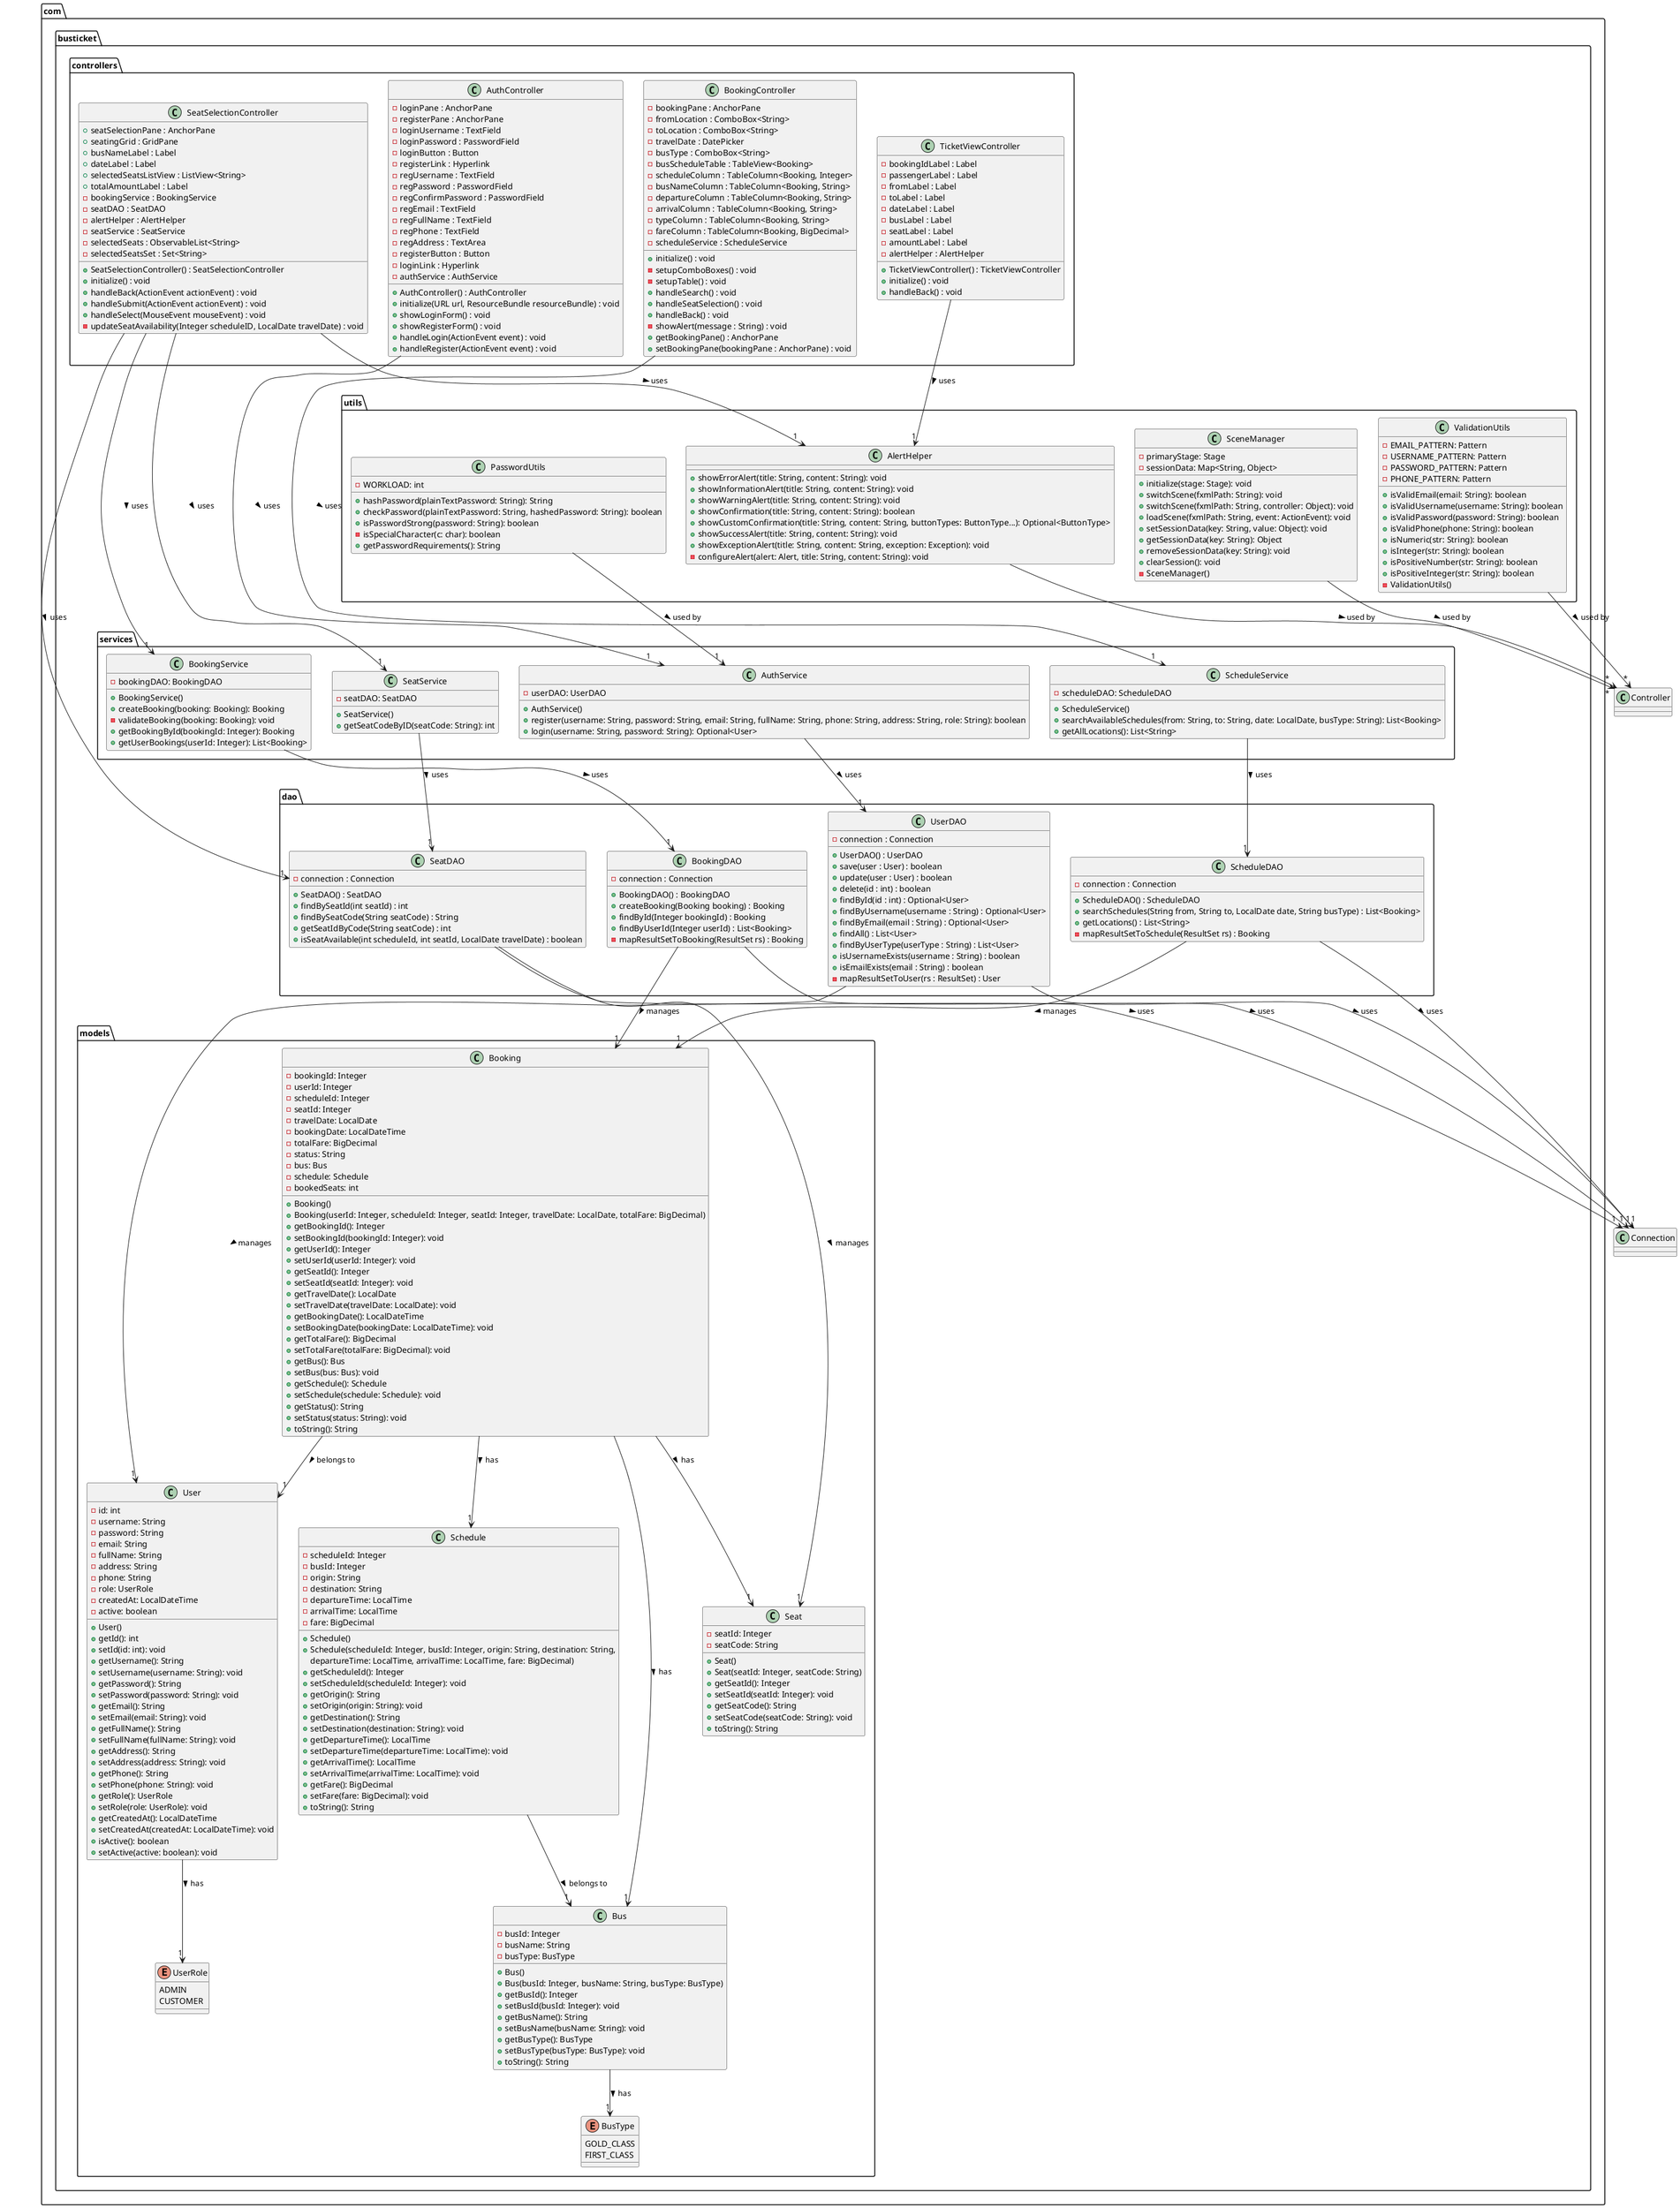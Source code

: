 @startuml

package com.busticket.dao {
    class BookingDAO {
        - connection : Connection
        + BookingDAO() : BookingDAO
        + createBooking(Booking booking) : Booking
        + findById(Integer bookingId) : Booking
        + findByUserId(Integer userId) : List<Booking>
        - mapResultSetToBooking(ResultSet rs) : Booking
    }

    class UserDAO {
        - connection : Connection
        + UserDAO() : UserDAO
        + save(user : User) : boolean
        + update(user : User) : boolean
        + delete(id : int) : boolean
        + findById(id : int) : Optional<User>
        + findByUsername(username : String) : Optional<User>
        + findByEmail(email : String) : Optional<User>
        + findAll() : List<User>
        + findByUserType(userType : String) : List<User>
        + isUsernameExists(username : String) : boolean
        + isEmailExists(email : String) : boolean
        - mapResultSetToUser(rs : ResultSet) : User
    }

    class ScheduleDAO {
        - connection : Connection
        + ScheduleDAO() : ScheduleDAO
        + searchSchedules(String from, String to, LocalDate date, String busType) : List<Booking>
        + getLocations() : List<String>
        - mapResultSetToSchedule(ResultSet rs) : Booking
    }

    class SeatDAO {
        - connection : Connection
        + SeatDAO() : SeatDAO
        + findBySeatId(int seatId) : int
        + findBySeatCode(String seatCode) : String
        + getSeatIdByCode(String seatCode) : int
        + isSeatAvailable(int scheduleId, int seatId, LocalDate travelDate) : boolean
    }
}

package com.busticket.models {
    class Booking {
        - bookingId: Integer
        - userId: Integer
        - scheduleId: Integer
        - seatId: Integer
        - travelDate: LocalDate
        - bookingDate: LocalDateTime
        - totalFare: BigDecimal
        - status: String
        - bus: Bus
        - schedule: Schedule
        - bookedSeats: int

        + Booking()
        + Booking(userId: Integer, scheduleId: Integer, seatId: Integer, travelDate: LocalDate, totalFare: BigDecimal)
        + getBookingId(): Integer
        + setBookingId(bookingId: Integer): void
        + getUserId(): Integer
        + setUserId(userId: Integer): void
        + getSeatId(): Integer
        + setSeatId(seatId: Integer): void
        + getTravelDate(): LocalDate
        + setTravelDate(travelDate: LocalDate): void
        + getBookingDate(): LocalDateTime
        + setBookingDate(bookingDate: LocalDateTime): void
        + getTotalFare(): BigDecimal
        + setTotalFare(totalFare: BigDecimal): void
        + getBus(): Bus
        + setBus(bus: Bus): void
        + getSchedule(): Schedule
        + setSchedule(schedule: Schedule): void
        + getStatus(): String
        + setStatus(status: String): void
        + toString(): String
    }

    class Bus {
        - busId: Integer
        - busName: String
        - busType: BusType

        + Bus()
        + Bus(busId: Integer, busName: String, busType: BusType)
        + getBusId(): Integer
        + setBusId(busId: Integer): void
        + getBusName(): String
        + setBusName(busName: String): void
        + getBusType(): BusType
        + setBusType(busType: BusType): void
        + toString(): String
    }

    enum BusType {
        GOLD_CLASS
        FIRST_CLASS
    }

    class Schedule {
        - scheduleId: Integer
        - busId: Integer
        - origin: String
        - destination: String
        - departureTime: LocalTime
        - arrivalTime: LocalTime
        - fare: BigDecimal

        + Schedule()
        + Schedule(scheduleId: Integer, busId: Integer, origin: String, destination: String,
                   departureTime: LocalTime, arrivalTime: LocalTime, fare: BigDecimal)
        + getScheduleId(): Integer
        + setScheduleId(scheduleId: Integer): void
        + getOrigin(): String
        + setOrigin(origin: String): void
        + getDestination(): String
        + setDestination(destination: String): void
        + getDepartureTime(): LocalTime
        + setDepartureTime(departureTime: LocalTime): void
        + getArrivalTime(): LocalTime
        + setArrivalTime(arrivalTime: LocalTime): void
        + getFare(): BigDecimal
        + setFare(fare: BigDecimal): void
        + toString(): String
    }

    class Seat {
        - seatId: Integer
        - seatCode: String

        + Seat()
        + Seat(seatId: Integer, seatCode: String)
        + getSeatId(): Integer
        + setSeatId(seatId: Integer): void
        + getSeatCode(): String
        + setSeatCode(seatCode: String): void
        + toString(): String
    }

    class User {
        - id: int
        - username: String
        - password: String
        - email: String
        - fullName: String
        - address: String
        - phone: String
        - role: UserRole
        - createdAt: LocalDateTime
        - active: boolean

        + User()
        + getId(): int
        + setId(id: int): void
        + getUsername(): String
        + setUsername(username: String): void
        + getPassword(): String
        + setPassword(password: String): void
        + getEmail(): String
        + setEmail(email: String): void
        + getFullName(): String
        + setFullName(fullName: String): void
        + getAddress(): String
        + setAddress(address: String): void
        + getPhone(): String
        + setPhone(phone: String): void
        + getRole(): UserRole
        + setRole(role: UserRole): void
        + getCreatedAt(): LocalDateTime
        + setCreatedAt(createdAt: LocalDateTime): void
        + isActive(): boolean
        + setActive(active: boolean): void
    }

    enum UserRole {
        ADMIN
        CUSTOMER
    }

}

package com.busticket.utils {
    class AlertHelper {
        + showErrorAlert(title: String, content: String): void
        + showInformationAlert(title: String, content: String): void
        + showWarningAlert(title: String, content: String): void
        + showConfirmation(title: String, content: String): boolean
        + showCustomConfirmation(title: String, content: String, buttonTypes: ButtonType...): Optional<ButtonType>
        + showSuccessAlert(title: String, content: String): void
        + showExceptionAlert(title: String, content: String, exception: Exception): void
        - configureAlert(alert: Alert, title: String, content: String): void
    }

    class SceneManager {
        - primaryStage: Stage
        - sessionData: Map<String, Object>

        + initialize(stage: Stage): void
        + switchScene(fxmlPath: String): void
        + switchScene(fxmlPath: String, controller: Object): void
        + loadScene(fxmlPath: String, event: ActionEvent): void
        + setSessionData(key: String, value: Object): void
        + getSessionData(key: String): Object
        + removeSessionData(key: String): void
        + clearSession(): void
        - SceneManager()
    }


    class ValidationUtils {
        - EMAIL_PATTERN: Pattern
        - USERNAME_PATTERN: Pattern
        - PASSWORD_PATTERN: Pattern
        - PHONE_PATTERN: Pattern

        + isValidEmail(email: String): boolean
        + isValidUsername(username: String): boolean
        + isValidPassword(password: String): boolean
        + isValidPhone(phone: String): boolean
        + isNumeric(str: String): boolean
        + isInteger(str: String): boolean
        + isPositiveNumber(str: String): boolean
        + isPositiveInteger(str: String): boolean
        - ValidationUtils()
    }

    class PasswordUtils {
        - WORKLOAD: int
        + hashPassword(plainTextPassword: String): String
        + checkPassword(plainTextPassword: String, hashedPassword: String): boolean
        + isPasswordStrong(password: String): boolean
        - isSpecialCharacter(c: char): boolean
        + getPasswordRequirements(): String
    }
}

package com.busticket.services {
    class AuthService {
        - userDAO: UserDAO

        + AuthService()
        + register(username: String, password: String, email: String, fullName: String, phone: String, address: String, role: String): boolean
        + login(username: String, password: String): Optional<User>
    }

    class BookingService {
        - bookingDAO: BookingDAO

        + BookingService()
        + createBooking(booking: Booking): Booking
        - validateBooking(booking: Booking): void
        + getBookingById(bookingId: Integer): Booking
        + getUserBookings(userId: Integer): List<Booking>
    }

    class ScheduleService {
        - scheduleDAO: ScheduleDAO

        + ScheduleService()
        + searchAvailableSchedules(from: String, to: String, date: LocalDate, busType: String): List<Booking>
        + getAllLocations(): List<String>
    }

    class SeatService {
        - seatDAO: SeatDAO

        + SeatService()
        + getSeatCodeByID(seatCode: String): int
    }
}

package com.busticket.controllers {
    class AuthController {
        - loginPane : AnchorPane
        - registerPane : AnchorPane
        - loginUsername : TextField
        - loginPassword : PasswordField
        - loginButton : Button
        - registerLink : Hyperlink
        - regUsername : TextField
        - regPassword : PasswordField
        - regConfirmPassword : PasswordField
        - regEmail : TextField
        - regFullName : TextField
        - regPhone : TextField
        - regAddress : TextArea
        - registerButton : Button
        - loginLink : Hyperlink
        - authService : AuthService
        + AuthController() : AuthController
        + initialize(URL url, ResourceBundle resourceBundle) : void
        + showLoginForm() : void
        + showRegisterForm() : void
        + handleLogin(ActionEvent event) : void
        + handleRegister(ActionEvent event) : void
    }

    class SeatSelectionController {
        + seatSelectionPane : AnchorPane
        + seatingGrid : GridPane
        + busNameLabel : Label
        + dateLabel : Label
        + selectedSeatsListView : ListView<String>
        + totalAmountLabel : Label
        - bookingService : BookingService
        - seatDAO : SeatDAO
        - alertHelper : AlertHelper
        - seatService : SeatService
        - selectedSeats : ObservableList<String>
        - selectedSeatsSet : Set<String>
        + SeatSelectionController() : SeatSelectionController
        + initialize() : void
        + handleBack(ActionEvent actionEvent) : void
        + handleSubmit(ActionEvent actionEvent) : void
        + handleSelect(MouseEvent mouseEvent) : void
        - updateSeatAvailability(Integer scheduleID, LocalDate travelDate) : void
    }

    class BookingController {
        - bookingPane : AnchorPane
        - fromLocation : ComboBox<String>
        - toLocation : ComboBox<String>
        - travelDate : DatePicker
        - busType : ComboBox<String>
        - busScheduleTable : TableView<Booking>
        - scheduleColumn : TableColumn<Booking, Integer>
        - busNameColumn : TableColumn<Booking, String>
        - departureColumn : TableColumn<Booking, String>
        - arrivalColumn : TableColumn<Booking, String>
        - typeColumn : TableColumn<Booking, String>
        - fareColumn : TableColumn<Booking, BigDecimal>
        - scheduleService : ScheduleService

        + initialize() : void
        - setupComboBoxes() : void
        - setupTable() : void
        + handleSearch() : void
        + handleSeatSelection() : void
        + handleBack() : void
        - showAlert(message : String) : void
        + getBookingPane() : AnchorPane
        + setBookingPane(bookingPane : AnchorPane) : void
    }

    class TicketViewController {
        - bookingIdLabel : Label
        - passengerLabel : Label
        - fromLabel : Label
        - toLabel : Label
        - dateLabel : Label
        - busLabel : Label
        - seatLabel : Label
        - amountLabel : Label
        - alertHelper : AlertHelper
        + TicketViewController() : TicketViewController
        + initialize() : void
        + handleBack() : void
    }
}

' DAO Layer Relationships
BookingDAO --> "1" Booking : manages >
BookingDAO --> "1" Connection : uses >

UserDAO --> "1" User : manages >
UserDAO --> "1" Connection : uses >

ScheduleDAO --> "1" Booking : manages >
ScheduleDAO --> "1" Connection : uses >

SeatDAO --> "1" Seat : manages >
SeatDAO --> "1" Connection : uses >

' Model Layer Relationships
Booking --> "1" Bus : has >
Booking --> "1" Schedule : has >
Booking --> "1" Seat : has >
Booking --> "1" User : belongs to >

Bus --> "1" BusType : has >

Schedule --> "1" Bus : belongs to >

User --> "1" UserRole : has >

' Service Layer Relationships
AuthService --> "1" UserDAO : uses >

BookingService --> "1" BookingDAO : uses >

ScheduleService --> "1" ScheduleDAO : uses >

SeatService --> "1" SeatDAO : uses >

' Controller Layer Relationships
AuthController --> "1" AuthService : uses >

SeatSelectionController --> "1" BookingService : uses >
SeatSelectionController --> "1" SeatDAO : uses >
SeatSelectionController --> "1" SeatService : uses >
SeatSelectionController --> "1" AlertHelper : uses >

BookingController --> "1" ScheduleService : uses >

TicketViewController --> "1" AlertHelper : uses >

' Utility Layer Relationships
AlertHelper --> "*" Controller : used by >

SceneManager --> "*" Controller : used by >

ValidationUtils --> "*" Controller : used by >

PasswordUtils --> "1" AuthService : used by >

@enduml
